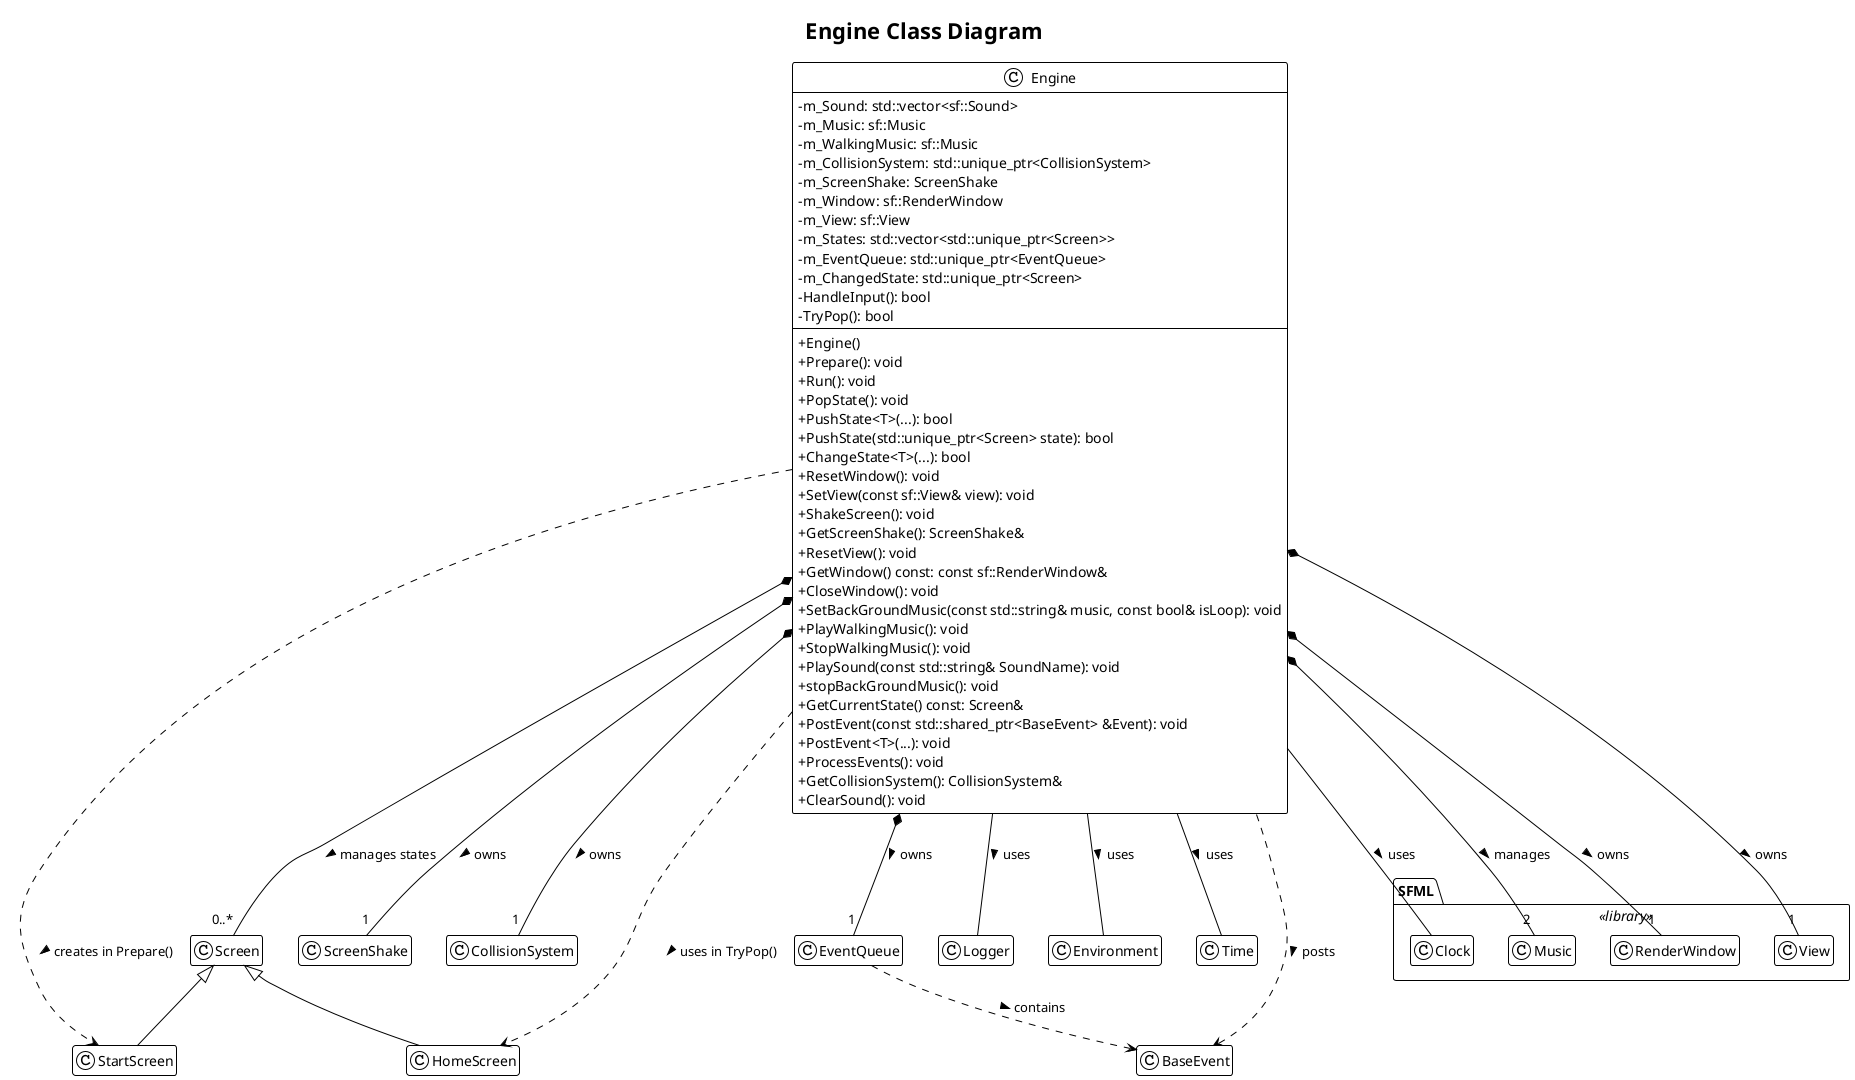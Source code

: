 @startuml
!theme plain
title Engine Class Diagram

' Settings for better readability
skinparam classAttributeIconSize 0
hide empty members

' External dependencies from SFML
package SFML <<library>> {
    class RenderWindow
    class View
    class Clock
}

' Application-specific classes
class Screen
class ScreenShake
class CollisionSystem
class EventQueue
class BaseEvent

' The main Engine class
class Engine {
    - m_Sound: std::vector<sf::Sound>
    - m_Music: sf::Music
    - m_WalkingMusic: sf::Music
    - m_CollisionSystem: std::unique_ptr<CollisionSystem>
    - m_ScreenShake: ScreenShake
    - m_Window: sf::RenderWindow
    - m_View: sf::View
    - m_States: std::vector<std::unique_ptr<Screen>>
    - m_EventQueue: std::unique_ptr<EventQueue>
    - m_ChangedState: std::unique_ptr<Screen>
    - HandleInput(): bool
    - TryPop(): bool
    --
    + Engine()
    + Prepare(): void
    + Run(): void
    + PopState(): void
    + {method} PushState<T>(...): bool
    + PushState(std::unique_ptr<Screen> state): bool
    + {method} ChangeState<T>(...): bool
    + ResetWindow(): void
    + SetView(const sf::View& view): void
    + ShakeScreen(): void
    + GetScreenShake(): ScreenShake&
    + ResetView(): void
    + GetWindow() const: const sf::RenderWindow&
    + CloseWindow(): void
    + SetBackGroundMusic(const std::string& music, const bool& isLoop): void
    + PlayWalkingMusic(): void
    + StopWalkingMusic(): void
    + PlaySound(const std::string& SoundName): void
    + stopBackGroundMusic(): void
    + GetCurrentState() const: Screen&
    + PostEvent(const std::shared_ptr<BaseEvent> &Event): void
    + {method} PostEvent<T>(...): void
    + ProcessEvents(): void
    + GetCollisionSystem(): CollisionSystem&
    + ClearSound(): void
}

' --- Relationships ---

' Composition: The Engine OWNS and MANAGES the lifetime of these objects.
' Represented by a filled diamond.
Engine *-- "1" CollisionSystem : owns >
Engine *-- "1" ScreenShake : owns >
Engine *-- "1" RenderWindow : owns >
Engine *-- "1" View : owns >
Engine *-- "1" EventQueue : owns >
Engine *-- "2" SFML.Music : manages >
Engine -- Logger : uses >
Engine -- Environment : uses >
Engine -- Clock : uses >
Engine -- Time : uses >
' Aggregation/Composition of states: The Engine owns a collection of Screens.
Engine *-- "0..*" Screen : manages states >
Screen <|-- StartScreen
Screen <|-- HomeScreen

Engine ..> StartScreen : creates in Prepare() >
Engine ..> HomeScreen : uses in TryPop() >

' Dependency: The Engine USES these classes, but does not own them directly in this context.
' Represented by a dashed arrow.
Engine ..> BaseEvent : posts >
EventQueue ..> BaseEvent : contains >

@enduml